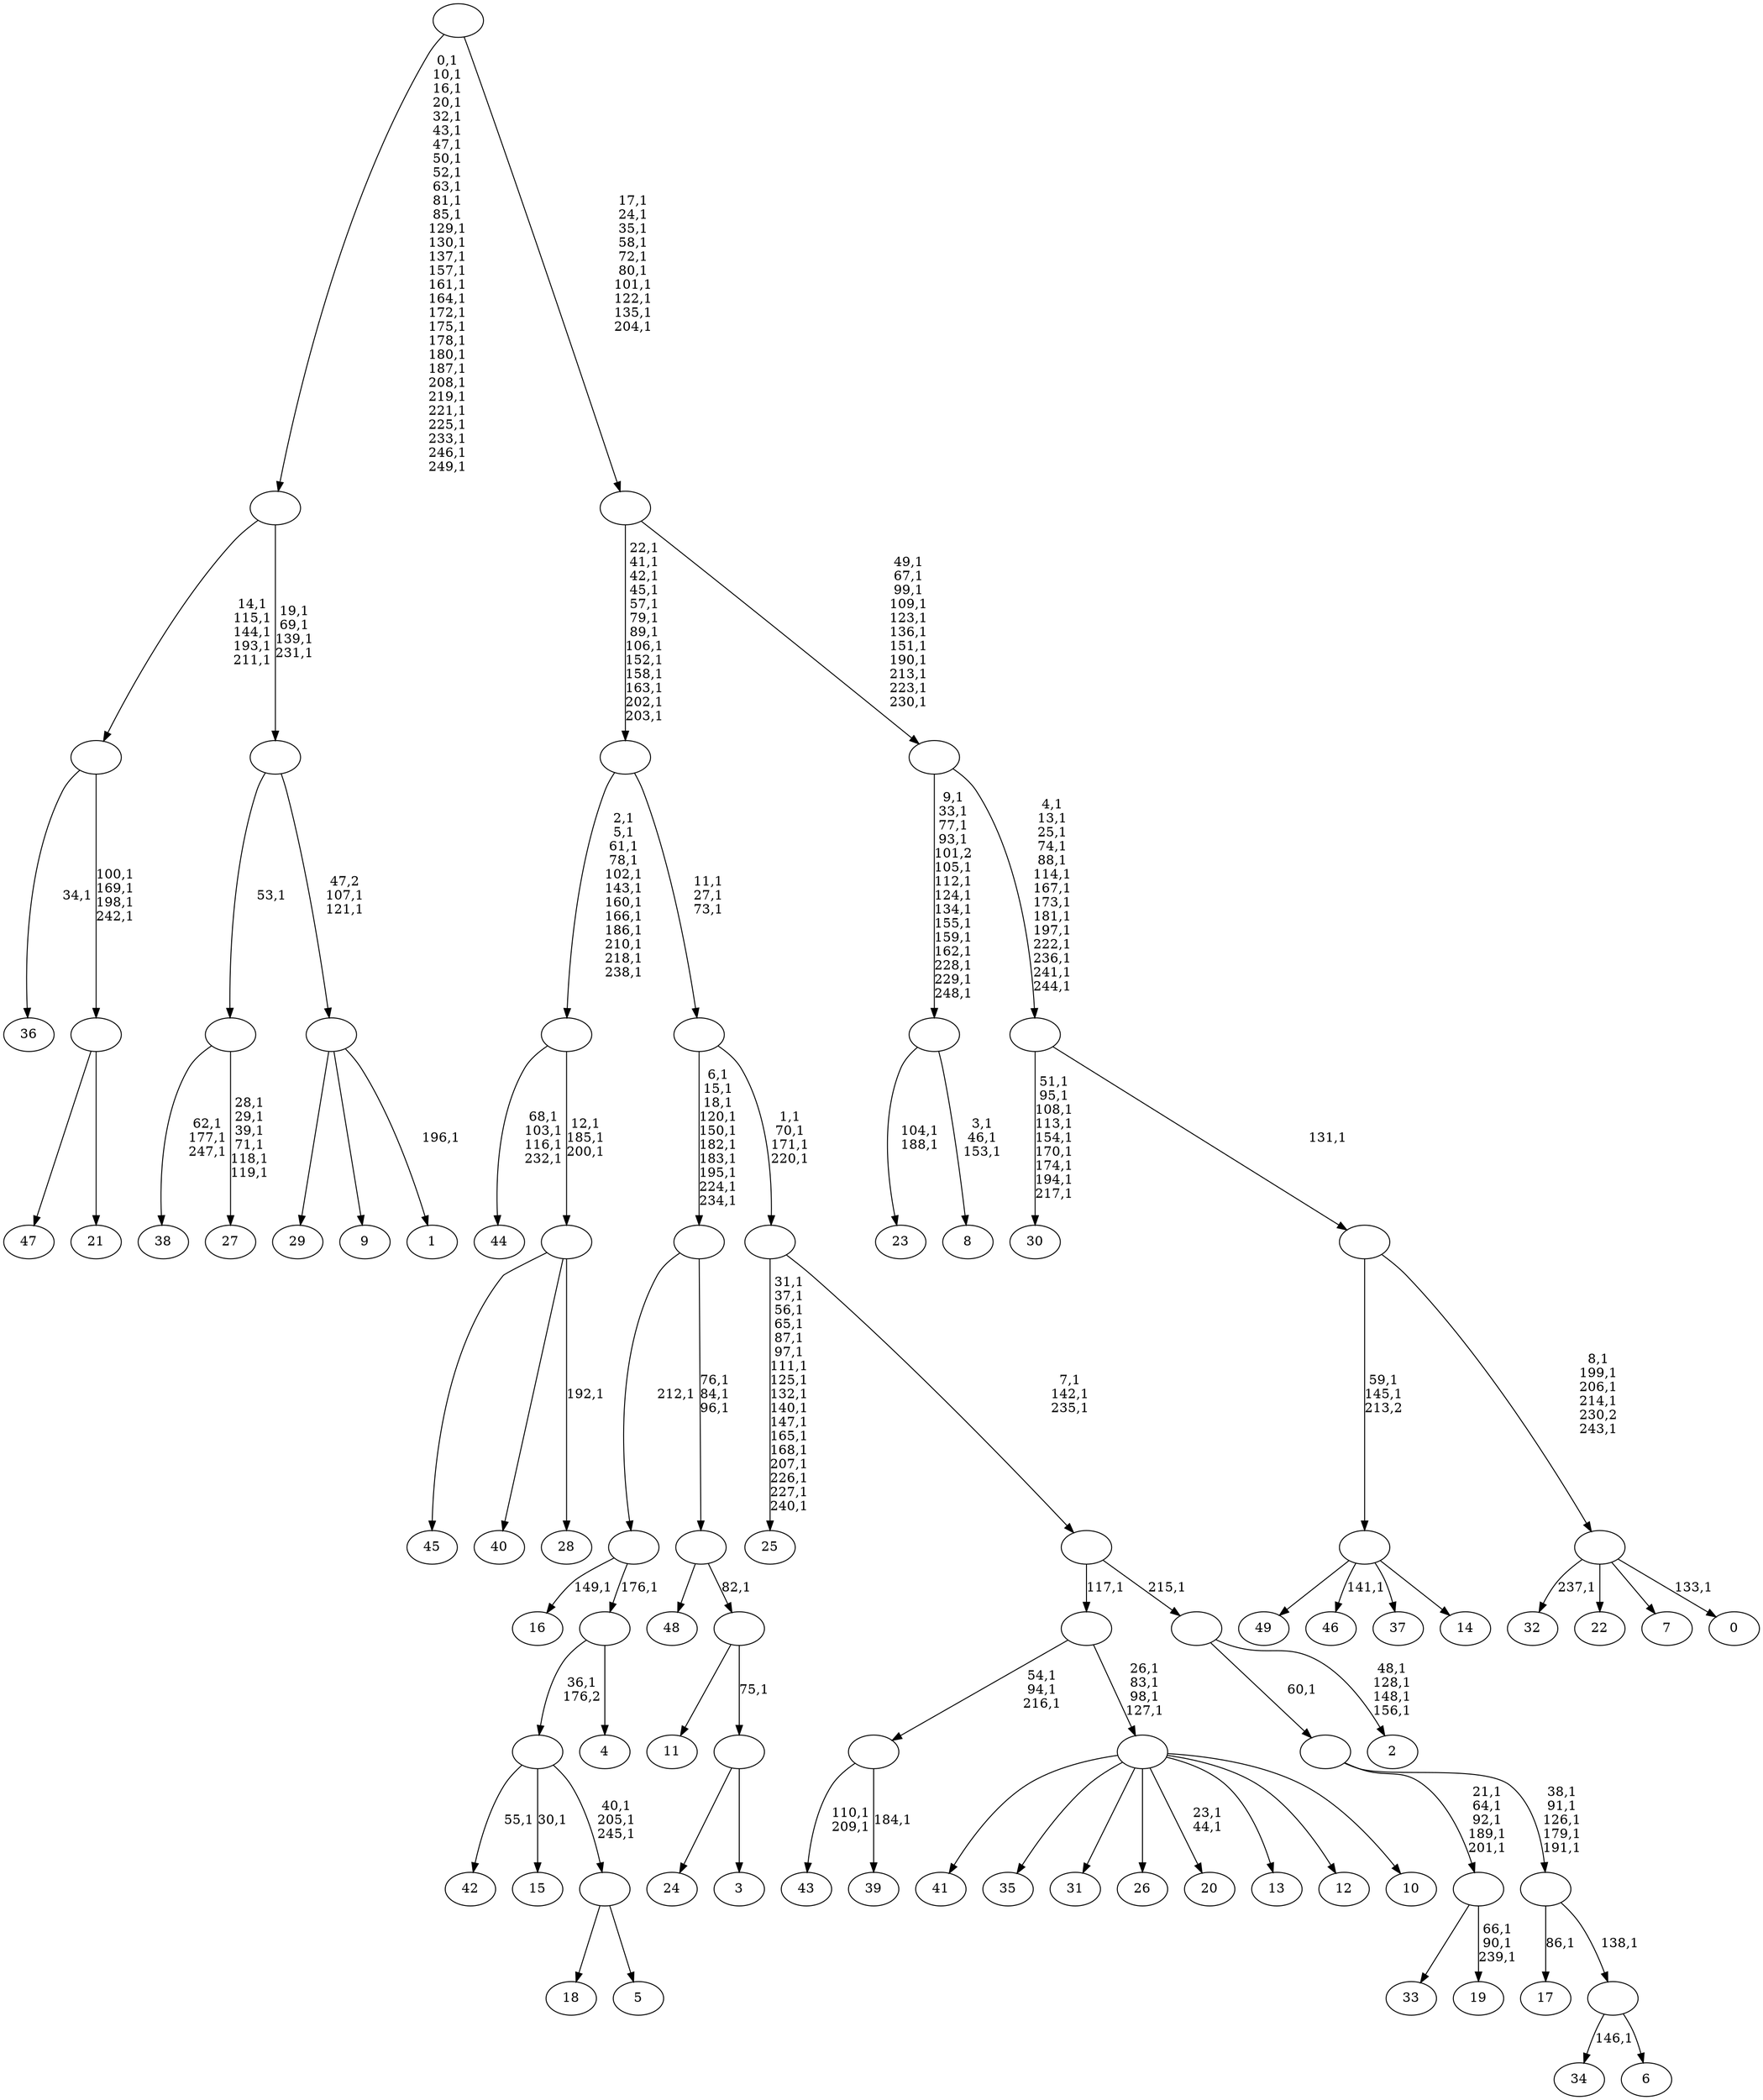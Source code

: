 digraph T {
	300 [label="49"]
	299 [label="48"]
	298 [label="47"]
	297 [label="46"]
	295 [label="45"]
	294 [label="44"]
	289 [label="43"]
	286 [label="42"]
	284 [label="41"]
	283 [label="40"]
	282 [label="39"]
	280 [label=""]
	277 [label="38"]
	273 [label="37"]
	272 [label="36"]
	270 [label="35"]
	269 [label="34"]
	267 [label="33"]
	266 [label="32"]
	264 [label="31"]
	263 [label="30"]
	253 [label="29"]
	252 [label="28"]
	250 [label=""]
	247 [label=""]
	235 [label="27"]
	228 [label=""]
	227 [label="26"]
	226 [label="25"]
	208 [label="24"]
	207 [label="23"]
	204 [label="22"]
	203 [label="21"]
	202 [label=""]
	198 [label=""]
	193 [label="20"]
	190 [label="19"]
	186 [label=""]
	181 [label="18"]
	180 [label="17"]
	178 [label="16"]
	176 [label="15"]
	174 [label="14"]
	173 [label=""]
	171 [label="13"]
	170 [label="12"]
	169 [label="11"]
	168 [label="10"]
	167 [label=""]
	163 [label=""]
	162 [label="9"]
	161 [label="8"]
	157 [label=""]
	143 [label="7"]
	142 [label="6"]
	141 [label=""]
	140 [label=""]
	135 [label=""]
	134 [label="5"]
	133 [label=""]
	130 [label=""]
	129 [label="4"]
	128 [label=""]
	127 [label=""]
	126 [label="3"]
	125 [label=""]
	124 [label=""]
	123 [label=""]
	120 [label=""]
	110 [label="2"]
	105 [label=""]
	104 [label=""]
	101 [label=""]
	97 [label=""]
	94 [label=""]
	81 [label="1"]
	79 [label=""]
	77 [label=""]
	73 [label=""]
	43 [label="0"]
	41 [label=""]
	36 [label=""]
	35 [label=""]
	21 [label=""]
	10 [label=""]
	0 [label=""]
	280 -> 282 [label="184,1"]
	280 -> 289 [label="110,1\n209,1"]
	250 -> 252 [label="192,1"]
	250 -> 295 [label=""]
	250 -> 283 [label=""]
	247 -> 250 [label="12,1\n185,1\n200,1"]
	247 -> 294 [label="68,1\n103,1\n116,1\n232,1"]
	228 -> 235 [label="28,1\n29,1\n39,1\n71,1\n118,1\n119,1"]
	228 -> 277 [label="62,1\n177,1\n247,1"]
	202 -> 298 [label=""]
	202 -> 203 [label=""]
	198 -> 202 [label="100,1\n169,1\n198,1\n242,1"]
	198 -> 272 [label="34,1"]
	186 -> 190 [label="66,1\n90,1\n239,1"]
	186 -> 267 [label=""]
	173 -> 297 [label="141,1"]
	173 -> 300 [label=""]
	173 -> 273 [label=""]
	173 -> 174 [label=""]
	167 -> 193 [label="23,1\n44,1"]
	167 -> 284 [label=""]
	167 -> 270 [label=""]
	167 -> 264 [label=""]
	167 -> 227 [label=""]
	167 -> 171 [label=""]
	167 -> 170 [label=""]
	167 -> 168 [label=""]
	163 -> 167 [label="26,1\n83,1\n98,1\n127,1"]
	163 -> 280 [label="54,1\n94,1\n216,1"]
	157 -> 161 [label="3,1\n46,1\n153,1"]
	157 -> 207 [label="104,1\n188,1"]
	141 -> 269 [label="146,1"]
	141 -> 142 [label=""]
	140 -> 180 [label="86,1"]
	140 -> 141 [label="138,1"]
	135 -> 140 [label="38,1\n91,1\n126,1\n179,1\n191,1"]
	135 -> 186 [label="21,1\n64,1\n92,1\n189,1\n201,1"]
	133 -> 181 [label=""]
	133 -> 134 [label=""]
	130 -> 133 [label="40,1\n205,1\n245,1"]
	130 -> 176 [label="30,1"]
	130 -> 286 [label="55,1"]
	128 -> 130 [label="36,1\n176,2"]
	128 -> 129 [label=""]
	127 -> 178 [label="149,1"]
	127 -> 128 [label="176,1"]
	125 -> 208 [label=""]
	125 -> 126 [label=""]
	124 -> 169 [label=""]
	124 -> 125 [label="75,1"]
	123 -> 299 [label=""]
	123 -> 124 [label="82,1"]
	120 -> 123 [label="76,1\n84,1\n96,1"]
	120 -> 127 [label="212,1"]
	105 -> 110 [label="48,1\n128,1\n148,1\n156,1"]
	105 -> 135 [label="60,1"]
	104 -> 163 [label="117,1"]
	104 -> 105 [label="215,1"]
	101 -> 104 [label="7,1\n142,1\n235,1"]
	101 -> 226 [label="31,1\n37,1\n56,1\n65,1\n87,1\n97,1\n111,1\n125,1\n132,1\n140,1\n147,1\n165,1\n168,1\n207,1\n226,1\n227,1\n240,1"]
	97 -> 101 [label="1,1\n70,1\n171,1\n220,1"]
	97 -> 120 [label="6,1\n15,1\n18,1\n120,1\n150,1\n182,1\n183,1\n195,1\n224,1\n234,1"]
	94 -> 97 [label="11,1\n27,1\n73,1"]
	94 -> 247 [label="2,1\n5,1\n61,1\n78,1\n102,1\n143,1\n160,1\n166,1\n186,1\n210,1\n218,1\n238,1"]
	79 -> 81 [label="196,1"]
	79 -> 253 [label=""]
	79 -> 162 [label=""]
	77 -> 79 [label="47,2\n107,1\n121,1"]
	77 -> 228 [label="53,1"]
	73 -> 77 [label="19,1\n69,1\n139,1\n231,1"]
	73 -> 198 [label="14,1\n115,1\n144,1\n193,1\n211,1"]
	41 -> 43 [label="133,1"]
	41 -> 266 [label="237,1"]
	41 -> 204 [label=""]
	41 -> 143 [label=""]
	36 -> 41 [label="8,1\n199,1\n206,1\n214,1\n230,2\n243,1"]
	36 -> 173 [label="59,1\n145,1\n213,2"]
	35 -> 263 [label="51,1\n95,1\n108,1\n113,1\n154,1\n170,1\n174,1\n194,1\n217,1"]
	35 -> 36 [label="131,1"]
	21 -> 35 [label="4,1\n13,1\n25,1\n74,1\n88,1\n114,1\n167,1\n173,1\n181,1\n197,1\n222,1\n236,1\n241,1\n244,1"]
	21 -> 157 [label="9,1\n33,1\n77,1\n93,1\n101,2\n105,1\n112,1\n124,1\n134,1\n155,1\n159,1\n162,1\n228,1\n229,1\n248,1"]
	10 -> 21 [label="49,1\n67,1\n99,1\n109,1\n123,1\n136,1\n151,1\n190,1\n213,1\n223,1\n230,1"]
	10 -> 94 [label="22,1\n41,1\n42,1\n45,1\n57,1\n79,1\n89,1\n106,1\n152,1\n158,1\n163,1\n202,1\n203,1"]
	0 -> 10 [label="17,1\n24,1\n35,1\n58,1\n72,1\n80,1\n101,1\n122,1\n135,1\n204,1"]
	0 -> 73 [label="0,1\n10,1\n16,1\n20,1\n32,1\n43,1\n47,1\n50,1\n52,1\n63,1\n81,1\n85,1\n129,1\n130,1\n137,1\n157,1\n161,1\n164,1\n172,1\n175,1\n178,1\n180,1\n187,1\n208,1\n219,1\n221,1\n225,1\n233,1\n246,1\n249,1"]
}
